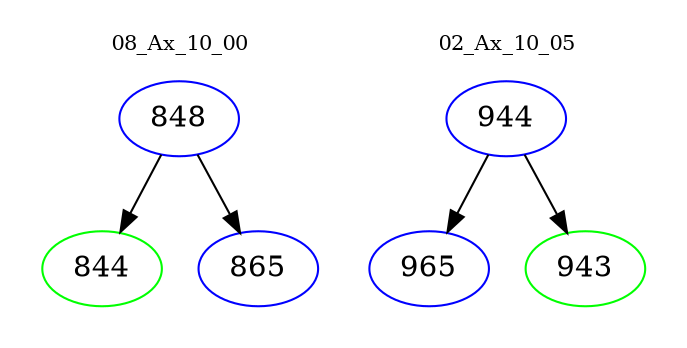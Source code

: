 digraph{
subgraph cluster_0 {
color = white
label = "08_Ax_10_00";
fontsize=10;
T0_848 [label="848", color="blue"]
T0_848 -> T0_844 [color="black"]
T0_844 [label="844", color="green"]
T0_848 -> T0_865 [color="black"]
T0_865 [label="865", color="blue"]
}
subgraph cluster_1 {
color = white
label = "02_Ax_10_05";
fontsize=10;
T1_944 [label="944", color="blue"]
T1_944 -> T1_965 [color="black"]
T1_965 [label="965", color="blue"]
T1_944 -> T1_943 [color="black"]
T1_943 [label="943", color="green"]
}
}

